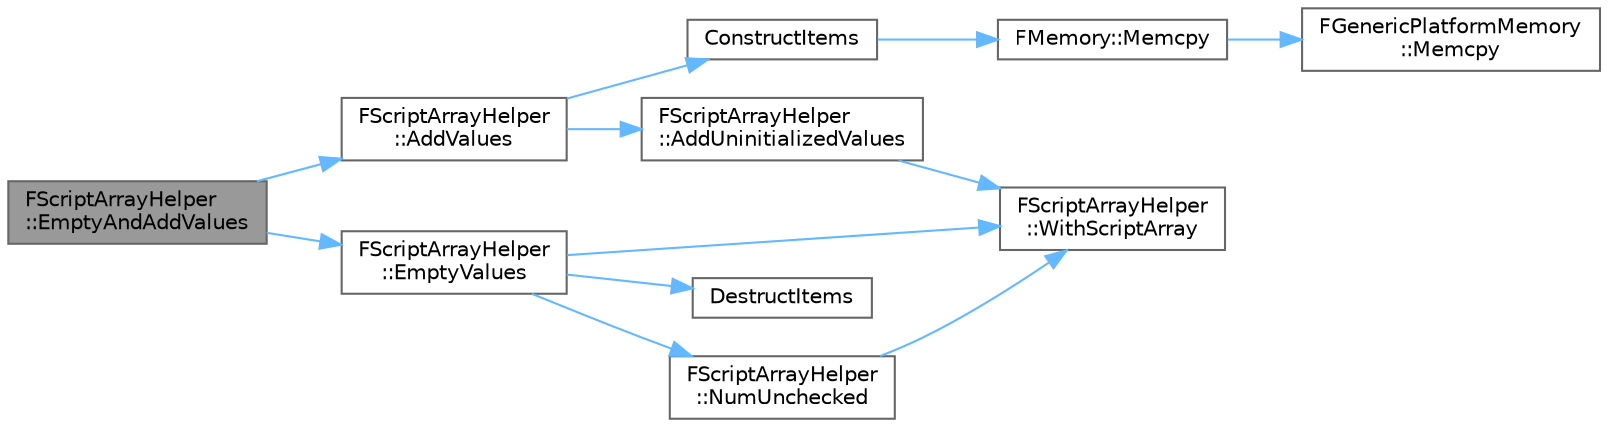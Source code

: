 digraph "FScriptArrayHelper::EmptyAndAddValues"
{
 // INTERACTIVE_SVG=YES
 // LATEX_PDF_SIZE
  bgcolor="transparent";
  edge [fontname=Helvetica,fontsize=10,labelfontname=Helvetica,labelfontsize=10];
  node [fontname=Helvetica,fontsize=10,shape=box,height=0.2,width=0.4];
  rankdir="LR";
  Node1 [id="Node000001",label="FScriptArrayHelper\l::EmptyAndAddValues",height=0.2,width=0.4,color="gray40", fillcolor="grey60", style="filled", fontcolor="black",tooltip="Empty the array, then add blank, constructed values to a given size."];
  Node1 -> Node2 [id="edge1_Node000001_Node000002",color="steelblue1",style="solid",tooltip=" "];
  Node2 [id="Node000002",label="FScriptArrayHelper\l::AddValues",height=0.2,width=0.4,color="grey40", fillcolor="white", style="filled",URL="$dc/d07/classFScriptArrayHelper.html#a77580e7a63f703d99fb15f13bb014136",tooltip="Add blank, constructed values to the end of the array."];
  Node2 -> Node3 [id="edge2_Node000002_Node000003",color="steelblue1",style="solid",tooltip=" "];
  Node3 [id="Node000003",label="FScriptArrayHelper\l::AddUninitializedValues",height=0.2,width=0.4,color="grey40", fillcolor="white", style="filled",URL="$dc/d07/classFScriptArrayHelper.html#a021a8859b0edae0c8de5ab023fcc0512",tooltip="Add uninitialized values to the end of the array."];
  Node3 -> Node4 [id="edge3_Node000003_Node000004",color="steelblue1",style="solid",tooltip=" "];
  Node4 [id="Node000004",label="FScriptArrayHelper\l::WithScriptArray",height=0.2,width=0.4,color="grey40", fillcolor="white", style="filled",URL="$dc/d07/classFScriptArrayHelper.html#a26bf8b2b29c65b66f8c552913b961209",tooltip=" "];
  Node2 -> Node5 [id="edge4_Node000002_Node000005",color="steelblue1",style="solid",tooltip=" "];
  Node5 [id="Node000005",label="ConstructItems",height=0.2,width=0.4,color="grey40", fillcolor="white", style="filled",URL="$db/dea/MemoryOps_8h.html#ae6a63e9d7c2816fcf0ef19ffa01c84c6",tooltip="Constructs a range of items into memory from a set of arguments."];
  Node5 -> Node6 [id="edge5_Node000005_Node000006",color="steelblue1",style="solid",tooltip=" "];
  Node6 [id="Node000006",label="FMemory::Memcpy",height=0.2,width=0.4,color="grey40", fillcolor="white", style="filled",URL="$de/d4a/structFMemory.html#af5c0a2f1987809876d6d72269851e89c",tooltip=" "];
  Node6 -> Node7 [id="edge6_Node000006_Node000007",color="steelblue1",style="solid",tooltip=" "];
  Node7 [id="Node000007",label="FGenericPlatformMemory\l::Memcpy",height=0.2,width=0.4,color="grey40", fillcolor="white", style="filled",URL="$d3/dfd/structFGenericPlatformMemory.html#a13ca9511967a7af8d1c2c3beab1208e2",tooltip=" "];
  Node1 -> Node8 [id="edge7_Node000001_Node000008",color="steelblue1",style="solid",tooltip=" "];
  Node8 [id="Node000008",label="FScriptArrayHelper\l::EmptyValues",height=0.2,width=0.4,color="grey40", fillcolor="white", style="filled",URL="$dc/d07/classFScriptArrayHelper.html#a3a7ba0cd183a97ca94a27dc1990dfdfe",tooltip="Remove all values from the array, calling destructors, etc as appropriate."];
  Node8 -> Node9 [id="edge8_Node000008_Node000009",color="steelblue1",style="solid",tooltip=" "];
  Node9 [id="Node000009",label="DestructItems",height=0.2,width=0.4,color="grey40", fillcolor="white", style="filled",URL="$db/dea/MemoryOps_8h.html#a0b36507a3186ec48a12d43548b47f669",tooltip="Destructs a range of items in memory."];
  Node8 -> Node10 [id="edge9_Node000008_Node000010",color="steelblue1",style="solid",tooltip=" "];
  Node10 [id="Node000010",label="FScriptArrayHelper\l::NumUnchecked",height=0.2,width=0.4,color="grey40", fillcolor="white", style="filled",URL="$dc/d07/classFScriptArrayHelper.html#a77ded310b982c6e15535005a022a703e",tooltip="Return the number of elements in the array without validating the state of the array."];
  Node10 -> Node4 [id="edge10_Node000010_Node000004",color="steelblue1",style="solid",tooltip=" "];
  Node8 -> Node4 [id="edge11_Node000008_Node000004",color="steelblue1",style="solid",tooltip=" "];
}
